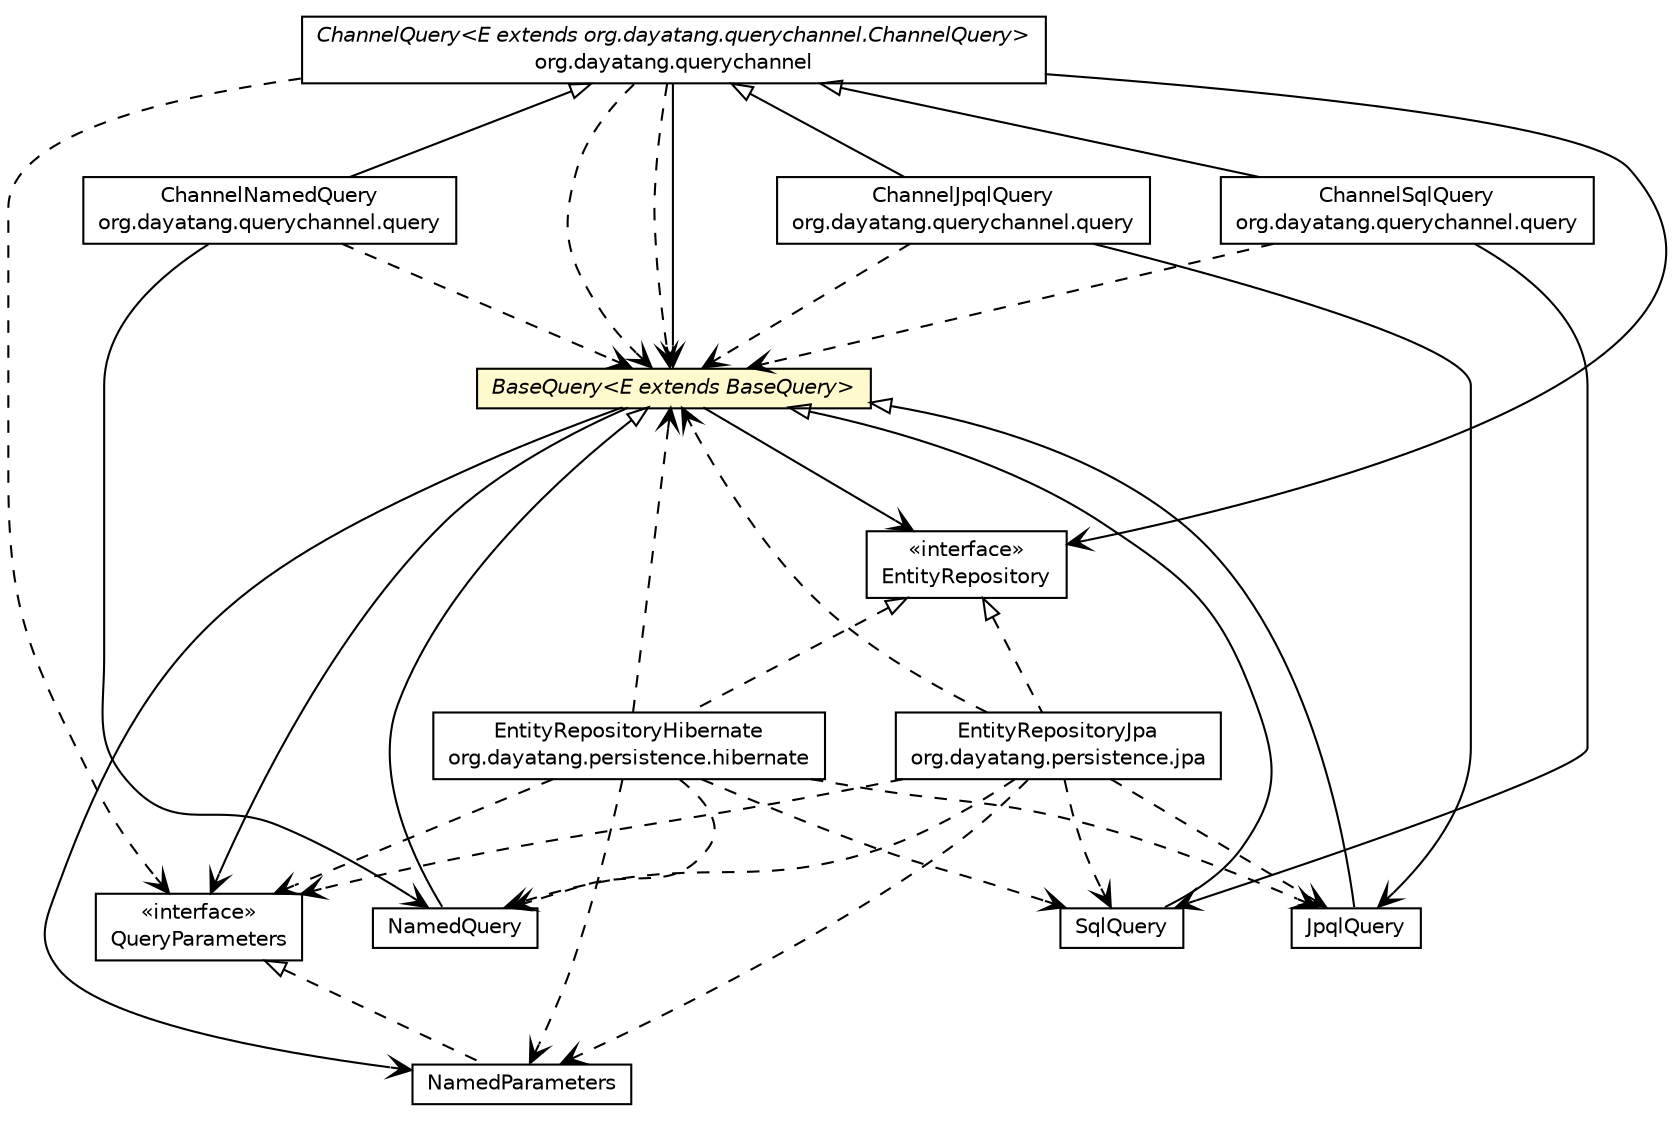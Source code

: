 #!/usr/local/bin/dot
#
# Class diagram 
# Generated by UMLGraph version R5_6_6-8-g8d7759 (http://www.umlgraph.org/)
#

digraph G {
	edge [fontname="Helvetica",fontsize=10,labelfontname="Helvetica",labelfontsize=10];
	node [fontname="Helvetica",fontsize=10,shape=plaintext];
	nodesep=0.25;
	ranksep=0.5;
	// org.dayatang.domain.SqlQuery
	c25455 [label=<<table title="org.dayatang.domain.SqlQuery" border="0" cellborder="1" cellspacing="0" cellpadding="2" port="p" href="./SqlQuery.html">
		<tr><td><table border="0" cellspacing="0" cellpadding="1">
<tr><td align="center" balign="center"> SqlQuery </td></tr>
		</table></td></tr>
		</table>>, URL="./SqlQuery.html", fontname="Helvetica", fontcolor="black", fontsize=10.0];
	// org.dayatang.domain.QueryParameters
	c25456 [label=<<table title="org.dayatang.domain.QueryParameters" border="0" cellborder="1" cellspacing="0" cellpadding="2" port="p" href="./QueryParameters.html">
		<tr><td><table border="0" cellspacing="0" cellpadding="1">
<tr><td align="center" balign="center"> &#171;interface&#187; </td></tr>
<tr><td align="center" balign="center"> QueryParameters </td></tr>
		</table></td></tr>
		</table>>, URL="./QueryParameters.html", fontname="Helvetica", fontcolor="black", fontsize=10.0];
	// org.dayatang.domain.NamedQuery
	c25460 [label=<<table title="org.dayatang.domain.NamedQuery" border="0" cellborder="1" cellspacing="0" cellpadding="2" port="p" href="./NamedQuery.html">
		<tr><td><table border="0" cellspacing="0" cellpadding="1">
<tr><td align="center" balign="center"> NamedQuery </td></tr>
		</table></td></tr>
		</table>>, URL="./NamedQuery.html", fontname="Helvetica", fontcolor="black", fontsize=10.0];
	// org.dayatang.domain.NamedParameters
	c25461 [label=<<table title="org.dayatang.domain.NamedParameters" border="0" cellborder="1" cellspacing="0" cellpadding="2" port="p" href="./NamedParameters.html">
		<tr><td><table border="0" cellspacing="0" cellpadding="1">
<tr><td align="center" balign="center"> NamedParameters </td></tr>
		</table></td></tr>
		</table>>, URL="./NamedParameters.html", fontname="Helvetica", fontcolor="black", fontsize=10.0];
	// org.dayatang.domain.JpqlQuery
	c25464 [label=<<table title="org.dayatang.domain.JpqlQuery" border="0" cellborder="1" cellspacing="0" cellpadding="2" port="p" href="./JpqlQuery.html">
		<tr><td><table border="0" cellspacing="0" cellpadding="1">
<tr><td align="center" balign="center"> JpqlQuery </td></tr>
		</table></td></tr>
		</table>>, URL="./JpqlQuery.html", fontname="Helvetica", fontcolor="black", fontsize=10.0];
	// org.dayatang.domain.EntityRepository
	c25471 [label=<<table title="org.dayatang.domain.EntityRepository" border="0" cellborder="1" cellspacing="0" cellpadding="2" port="p" href="./EntityRepository.html">
		<tr><td><table border="0" cellspacing="0" cellpadding="1">
<tr><td align="center" balign="center"> &#171;interface&#187; </td></tr>
<tr><td align="center" balign="center"> EntityRepository </td></tr>
		</table></td></tr>
		</table>>, URL="./EntityRepository.html", fontname="Helvetica", fontcolor="black", fontsize=10.0];
	// org.dayatang.domain.BaseQuery<E extends org.dayatang.domain.BaseQuery>
	c25476 [label=<<table title="org.dayatang.domain.BaseQuery" border="0" cellborder="1" cellspacing="0" cellpadding="2" port="p" bgcolor="lemonChiffon" href="./BaseQuery.html">
		<tr><td><table border="0" cellspacing="0" cellpadding="1">
<tr><td align="center" balign="center"><font face="Helvetica-Oblique"> BaseQuery&lt;E extends BaseQuery&gt; </font></td></tr>
		</table></td></tr>
		</table>>, URL="./BaseQuery.html", fontname="Helvetica", fontcolor="black", fontsize=10.0];
	// org.dayatang.persistence.hibernate.EntityRepositoryHibernate
	c25584 [label=<<table title="org.dayatang.persistence.hibernate.EntityRepositoryHibernate" border="0" cellborder="1" cellspacing="0" cellpadding="2" port="p" href="../persistence/hibernate/EntityRepositoryHibernate.html">
		<tr><td><table border="0" cellspacing="0" cellpadding="1">
<tr><td align="center" balign="center"> EntityRepositoryHibernate </td></tr>
<tr><td align="center" balign="center"> org.dayatang.persistence.hibernate </td></tr>
		</table></td></tr>
		</table>>, URL="../persistence/hibernate/EntityRepositoryHibernate.html", fontname="Helvetica", fontcolor="black", fontsize=10.0];
	// org.dayatang.persistence.jpa.EntityRepositoryJpa
	c25586 [label=<<table title="org.dayatang.persistence.jpa.EntityRepositoryJpa" border="0" cellborder="1" cellspacing="0" cellpadding="2" port="p" href="../persistence/jpa/EntityRepositoryJpa.html">
		<tr><td><table border="0" cellspacing="0" cellpadding="1">
<tr><td align="center" balign="center"> EntityRepositoryJpa </td></tr>
<tr><td align="center" balign="center"> org.dayatang.persistence.jpa </td></tr>
		</table></td></tr>
		</table>>, URL="../persistence/jpa/EntityRepositoryJpa.html", fontname="Helvetica", fontcolor="black", fontsize=10.0];
	// org.dayatang.querychannel.ChannelQuery<E extends org.dayatang.querychannel.ChannelQuery>
	c25634 [label=<<table title="org.dayatang.querychannel.ChannelQuery" border="0" cellborder="1" cellspacing="0" cellpadding="2" port="p" href="../querychannel/ChannelQuery.html">
		<tr><td><table border="0" cellspacing="0" cellpadding="1">
<tr><td align="center" balign="center"><font face="Helvetica-Oblique"> ChannelQuery&lt;E extends org.dayatang.querychannel.ChannelQuery&gt; </font></td></tr>
<tr><td align="center" balign="center"> org.dayatang.querychannel </td></tr>
		</table></td></tr>
		</table>>, URL="../querychannel/ChannelQuery.html", fontname="Helvetica", fontcolor="black", fontsize=10.0];
	// org.dayatang.querychannel.query.ChannelSqlQuery
	c25636 [label=<<table title="org.dayatang.querychannel.query.ChannelSqlQuery" border="0" cellborder="1" cellspacing="0" cellpadding="2" port="p" href="../querychannel/query/ChannelSqlQuery.html">
		<tr><td><table border="0" cellspacing="0" cellpadding="1">
<tr><td align="center" balign="center"> ChannelSqlQuery </td></tr>
<tr><td align="center" balign="center"> org.dayatang.querychannel.query </td></tr>
		</table></td></tr>
		</table>>, URL="../querychannel/query/ChannelSqlQuery.html", fontname="Helvetica", fontcolor="black", fontsize=10.0];
	// org.dayatang.querychannel.query.ChannelNamedQuery
	c25637 [label=<<table title="org.dayatang.querychannel.query.ChannelNamedQuery" border="0" cellborder="1" cellspacing="0" cellpadding="2" port="p" href="../querychannel/query/ChannelNamedQuery.html">
		<tr><td><table border="0" cellspacing="0" cellpadding="1">
<tr><td align="center" balign="center"> ChannelNamedQuery </td></tr>
<tr><td align="center" balign="center"> org.dayatang.querychannel.query </td></tr>
		</table></td></tr>
		</table>>, URL="../querychannel/query/ChannelNamedQuery.html", fontname="Helvetica", fontcolor="black", fontsize=10.0];
	// org.dayatang.querychannel.query.ChannelJpqlQuery
	c25638 [label=<<table title="org.dayatang.querychannel.query.ChannelJpqlQuery" border="0" cellborder="1" cellspacing="0" cellpadding="2" port="p" href="../querychannel/query/ChannelJpqlQuery.html">
		<tr><td><table border="0" cellspacing="0" cellpadding="1">
<tr><td align="center" balign="center"> ChannelJpqlQuery </td></tr>
<tr><td align="center" balign="center"> org.dayatang.querychannel.query </td></tr>
		</table></td></tr>
		</table>>, URL="../querychannel/query/ChannelJpqlQuery.html", fontname="Helvetica", fontcolor="black", fontsize=10.0];
	//org.dayatang.domain.SqlQuery extends org.dayatang.domain.BaseQuery<org.dayatang.domain.SqlQuery>
	c25476:p -> c25455:p [dir=back,arrowtail=empty];
	//org.dayatang.domain.NamedQuery extends org.dayatang.domain.BaseQuery<org.dayatang.domain.NamedQuery>
	c25476:p -> c25460:p [dir=back,arrowtail=empty];
	//org.dayatang.domain.NamedParameters implements org.dayatang.domain.QueryParameters
	c25456:p -> c25461:p [dir=back,arrowtail=empty,style=dashed];
	//org.dayatang.domain.JpqlQuery extends org.dayatang.domain.BaseQuery<org.dayatang.domain.JpqlQuery>
	c25476:p -> c25464:p [dir=back,arrowtail=empty];
	//org.dayatang.persistence.hibernate.EntityRepositoryHibernate implements org.dayatang.domain.EntityRepository
	c25471:p -> c25584:p [dir=back,arrowtail=empty,style=dashed];
	//org.dayatang.persistence.jpa.EntityRepositoryJpa implements org.dayatang.domain.EntityRepository
	c25471:p -> c25586:p [dir=back,arrowtail=empty,style=dashed];
	//org.dayatang.querychannel.query.ChannelSqlQuery extends org.dayatang.querychannel.ChannelQuery<org.dayatang.querychannel.query.ChannelSqlQuery>
	c25634:p -> c25636:p [dir=back,arrowtail=empty];
	//org.dayatang.querychannel.query.ChannelNamedQuery extends org.dayatang.querychannel.ChannelQuery<org.dayatang.querychannel.query.ChannelNamedQuery>
	c25634:p -> c25637:p [dir=back,arrowtail=empty];
	//org.dayatang.querychannel.query.ChannelJpqlQuery extends org.dayatang.querychannel.ChannelQuery<org.dayatang.querychannel.query.ChannelJpqlQuery>
	c25634:p -> c25638:p [dir=back,arrowtail=empty];
	// org.dayatang.domain.BaseQuery<E extends org.dayatang.domain.BaseQuery> NAVASSOC org.dayatang.domain.EntityRepository
	c25476:p -> c25471:p [taillabel="", label=" "headlabel="", fontname="Helvetica", fontcolor="black", fontsize=10.0, color="black", arrowhead=open];
	// org.dayatang.domain.BaseQuery<E extends org.dayatang.domain.BaseQuery> NAVASSOC org.dayatang.domain.QueryParameters
	c25476:p -> c25456:p [taillabel="", label=" "headlabel="", fontname="Helvetica", fontcolor="black", fontsize=10.0, color="black", arrowhead=open];
	// org.dayatang.domain.BaseQuery<E extends org.dayatang.domain.BaseQuery> NAVASSOC org.dayatang.domain.NamedParameters
	c25476:p -> c25461:p [taillabel="", label=" "headlabel="", fontname="Helvetica", fontcolor="black", fontsize=10.0, color="black", arrowhead=open];
	// org.dayatang.querychannel.ChannelQuery<E extends org.dayatang.querychannel.ChannelQuery> NAVASSOC org.dayatang.domain.EntityRepository
	c25634:p -> c25471:p [taillabel="", label=" "headlabel="", fontname="Helvetica", fontcolor="black", fontsize=10.0, color="black", arrowhead=open];
	// org.dayatang.querychannel.ChannelQuery<E extends org.dayatang.querychannel.ChannelQuery> NAVASSOC org.dayatang.domain.BaseQuery<E extends org.dayatang.domain.BaseQuery>
	c25634:p -> c25476:p [taillabel="", label=" "headlabel="", fontname="Helvetica", fontcolor="black", fontsize=10.0, color="black", arrowhead=open];
	// org.dayatang.querychannel.query.ChannelSqlQuery NAVASSOC org.dayatang.domain.SqlQuery
	c25636:p -> c25455:p [taillabel="", label=" "headlabel="", fontname="Helvetica", fontcolor="black", fontsize=10.0, color="black", arrowhead=open];
	// org.dayatang.querychannel.query.ChannelNamedQuery NAVASSOC org.dayatang.domain.NamedQuery
	c25637:p -> c25460:p [taillabel="", label=" "headlabel="", fontname="Helvetica", fontcolor="black", fontsize=10.0, color="black", arrowhead=open];
	// org.dayatang.querychannel.query.ChannelJpqlQuery NAVASSOC org.dayatang.domain.JpqlQuery
	c25638:p -> c25464:p [taillabel="", label=" "headlabel="", fontname="Helvetica", fontcolor="black", fontsize=10.0, color="black", arrowhead=open];
	// org.dayatang.persistence.hibernate.EntityRepositoryHibernate DEPEND org.dayatang.domain.SqlQuery
	c25584:p -> c25455:p [taillabel="", label=" "headlabel="", fontname="Helvetica", fontcolor="black", fontsize=10.0, color="black", arrowhead=open, style=dashed];
	// org.dayatang.persistence.hibernate.EntityRepositoryHibernate DEPEND org.dayatang.domain.NamedQuery
	c25584:p -> c25460:p [taillabel="", label=" "headlabel="", fontname="Helvetica", fontcolor="black", fontsize=10.0, color="black", arrowhead=open, style=dashed];
	// org.dayatang.persistence.hibernate.EntityRepositoryHibernate DEPEND org.dayatang.domain.BaseQuery<E extends org.dayatang.domain.BaseQuery>
	c25584:p -> c25476:p [taillabel="", label=" "headlabel="", fontname="Helvetica", fontcolor="black", fontsize=10.0, color="black", arrowhead=open, style=dashed];
	// org.dayatang.persistence.hibernate.EntityRepositoryHibernate DEPEND org.dayatang.domain.NamedParameters
	c25584:p -> c25461:p [taillabel="", label=" "headlabel="", fontname="Helvetica", fontcolor="black", fontsize=10.0, color="black", arrowhead=open, style=dashed];
	// org.dayatang.persistence.hibernate.EntityRepositoryHibernate DEPEND org.dayatang.domain.QueryParameters
	c25584:p -> c25456:p [taillabel="", label=" "headlabel="", fontname="Helvetica", fontcolor="black", fontsize=10.0, color="black", arrowhead=open, style=dashed];
	// org.dayatang.persistence.hibernate.EntityRepositoryHibernate DEPEND org.dayatang.domain.JpqlQuery
	c25584:p -> c25464:p [taillabel="", label=" "headlabel="", fontname="Helvetica", fontcolor="black", fontsize=10.0, color="black", arrowhead=open, style=dashed];
	// org.dayatang.persistence.jpa.EntityRepositoryJpa DEPEND org.dayatang.domain.SqlQuery
	c25586:p -> c25455:p [taillabel="", label=" "headlabel="", fontname="Helvetica", fontcolor="black", fontsize=10.0, color="black", arrowhead=open, style=dashed];
	// org.dayatang.persistence.jpa.EntityRepositoryJpa DEPEND org.dayatang.domain.NamedQuery
	c25586:p -> c25460:p [taillabel="", label=" "headlabel="", fontname="Helvetica", fontcolor="black", fontsize=10.0, color="black", arrowhead=open, style=dashed];
	// org.dayatang.persistence.jpa.EntityRepositoryJpa DEPEND org.dayatang.domain.NamedParameters
	c25586:p -> c25461:p [taillabel="", label=" "headlabel="", fontname="Helvetica", fontcolor="black", fontsize=10.0, color="black", arrowhead=open, style=dashed];
	// org.dayatang.persistence.jpa.EntityRepositoryJpa DEPEND org.dayatang.domain.QueryParameters
	c25586:p -> c25456:p [taillabel="", label=" "headlabel="", fontname="Helvetica", fontcolor="black", fontsize=10.0, color="black", arrowhead=open, style=dashed];
	// org.dayatang.persistence.jpa.EntityRepositoryJpa DEPEND org.dayatang.domain.JpqlQuery
	c25586:p -> c25464:p [taillabel="", label=" "headlabel="", fontname="Helvetica", fontcolor="black", fontsize=10.0, color="black", arrowhead=open, style=dashed];
	// org.dayatang.persistence.jpa.EntityRepositoryJpa DEPEND org.dayatang.domain.BaseQuery<E extends org.dayatang.domain.BaseQuery>
	c25586:p -> c25476:p [taillabel="", label=" "headlabel="", fontname="Helvetica", fontcolor="black", fontsize=10.0, color="black", arrowhead=open, style=dashed];
	// org.dayatang.querychannel.ChannelQuery<E extends org.dayatang.querychannel.ChannelQuery> DEPEND org.dayatang.domain.QueryParameters
	c25634:p -> c25456:p [taillabel="", label=" "headlabel="", fontname="Helvetica", fontcolor="black", fontsize=10.0, color="black", arrowhead=open, style=dashed];
	// org.dayatang.querychannel.ChannelQuery<E extends org.dayatang.querychannel.ChannelQuery> DEPEND org.dayatang.domain.BaseQuery<E extends org.dayatang.domain.BaseQuery>
	c25634:p -> c25476:p [taillabel="", label=" "headlabel="", fontname="Helvetica", fontcolor="black", fontsize=10.0, color="black", arrowhead=open, style=dashed];
	// org.dayatang.querychannel.ChannelQuery<E extends org.dayatang.querychannel.ChannelQuery> DEPEND org.dayatang.domain.BaseQuery<E extends org.dayatang.domain.BaseQuery>
	c25634:p -> c25476:p [taillabel="", label=" "headlabel="", fontname="Helvetica", fontcolor="black", fontsize=10.0, color="black", arrowhead=open, style=dashed];
	// org.dayatang.querychannel.query.ChannelSqlQuery DEPEND org.dayatang.domain.BaseQuery<E extends org.dayatang.domain.BaseQuery>
	c25636:p -> c25476:p [taillabel="", label=" "headlabel="", fontname="Helvetica", fontcolor="black", fontsize=10.0, color="black", arrowhead=open, style=dashed];
	// org.dayatang.querychannel.query.ChannelNamedQuery DEPEND org.dayatang.domain.BaseQuery<E extends org.dayatang.domain.BaseQuery>
	c25637:p -> c25476:p [taillabel="", label=" "headlabel="", fontname="Helvetica", fontcolor="black", fontsize=10.0, color="black", arrowhead=open, style=dashed];
	// org.dayatang.querychannel.query.ChannelJpqlQuery DEPEND org.dayatang.domain.BaseQuery<E extends org.dayatang.domain.BaseQuery>
	c25638:p -> c25476:p [taillabel="", label=" "headlabel="", fontname="Helvetica", fontcolor="black", fontsize=10.0, color="black", arrowhead=open, style=dashed];
}

